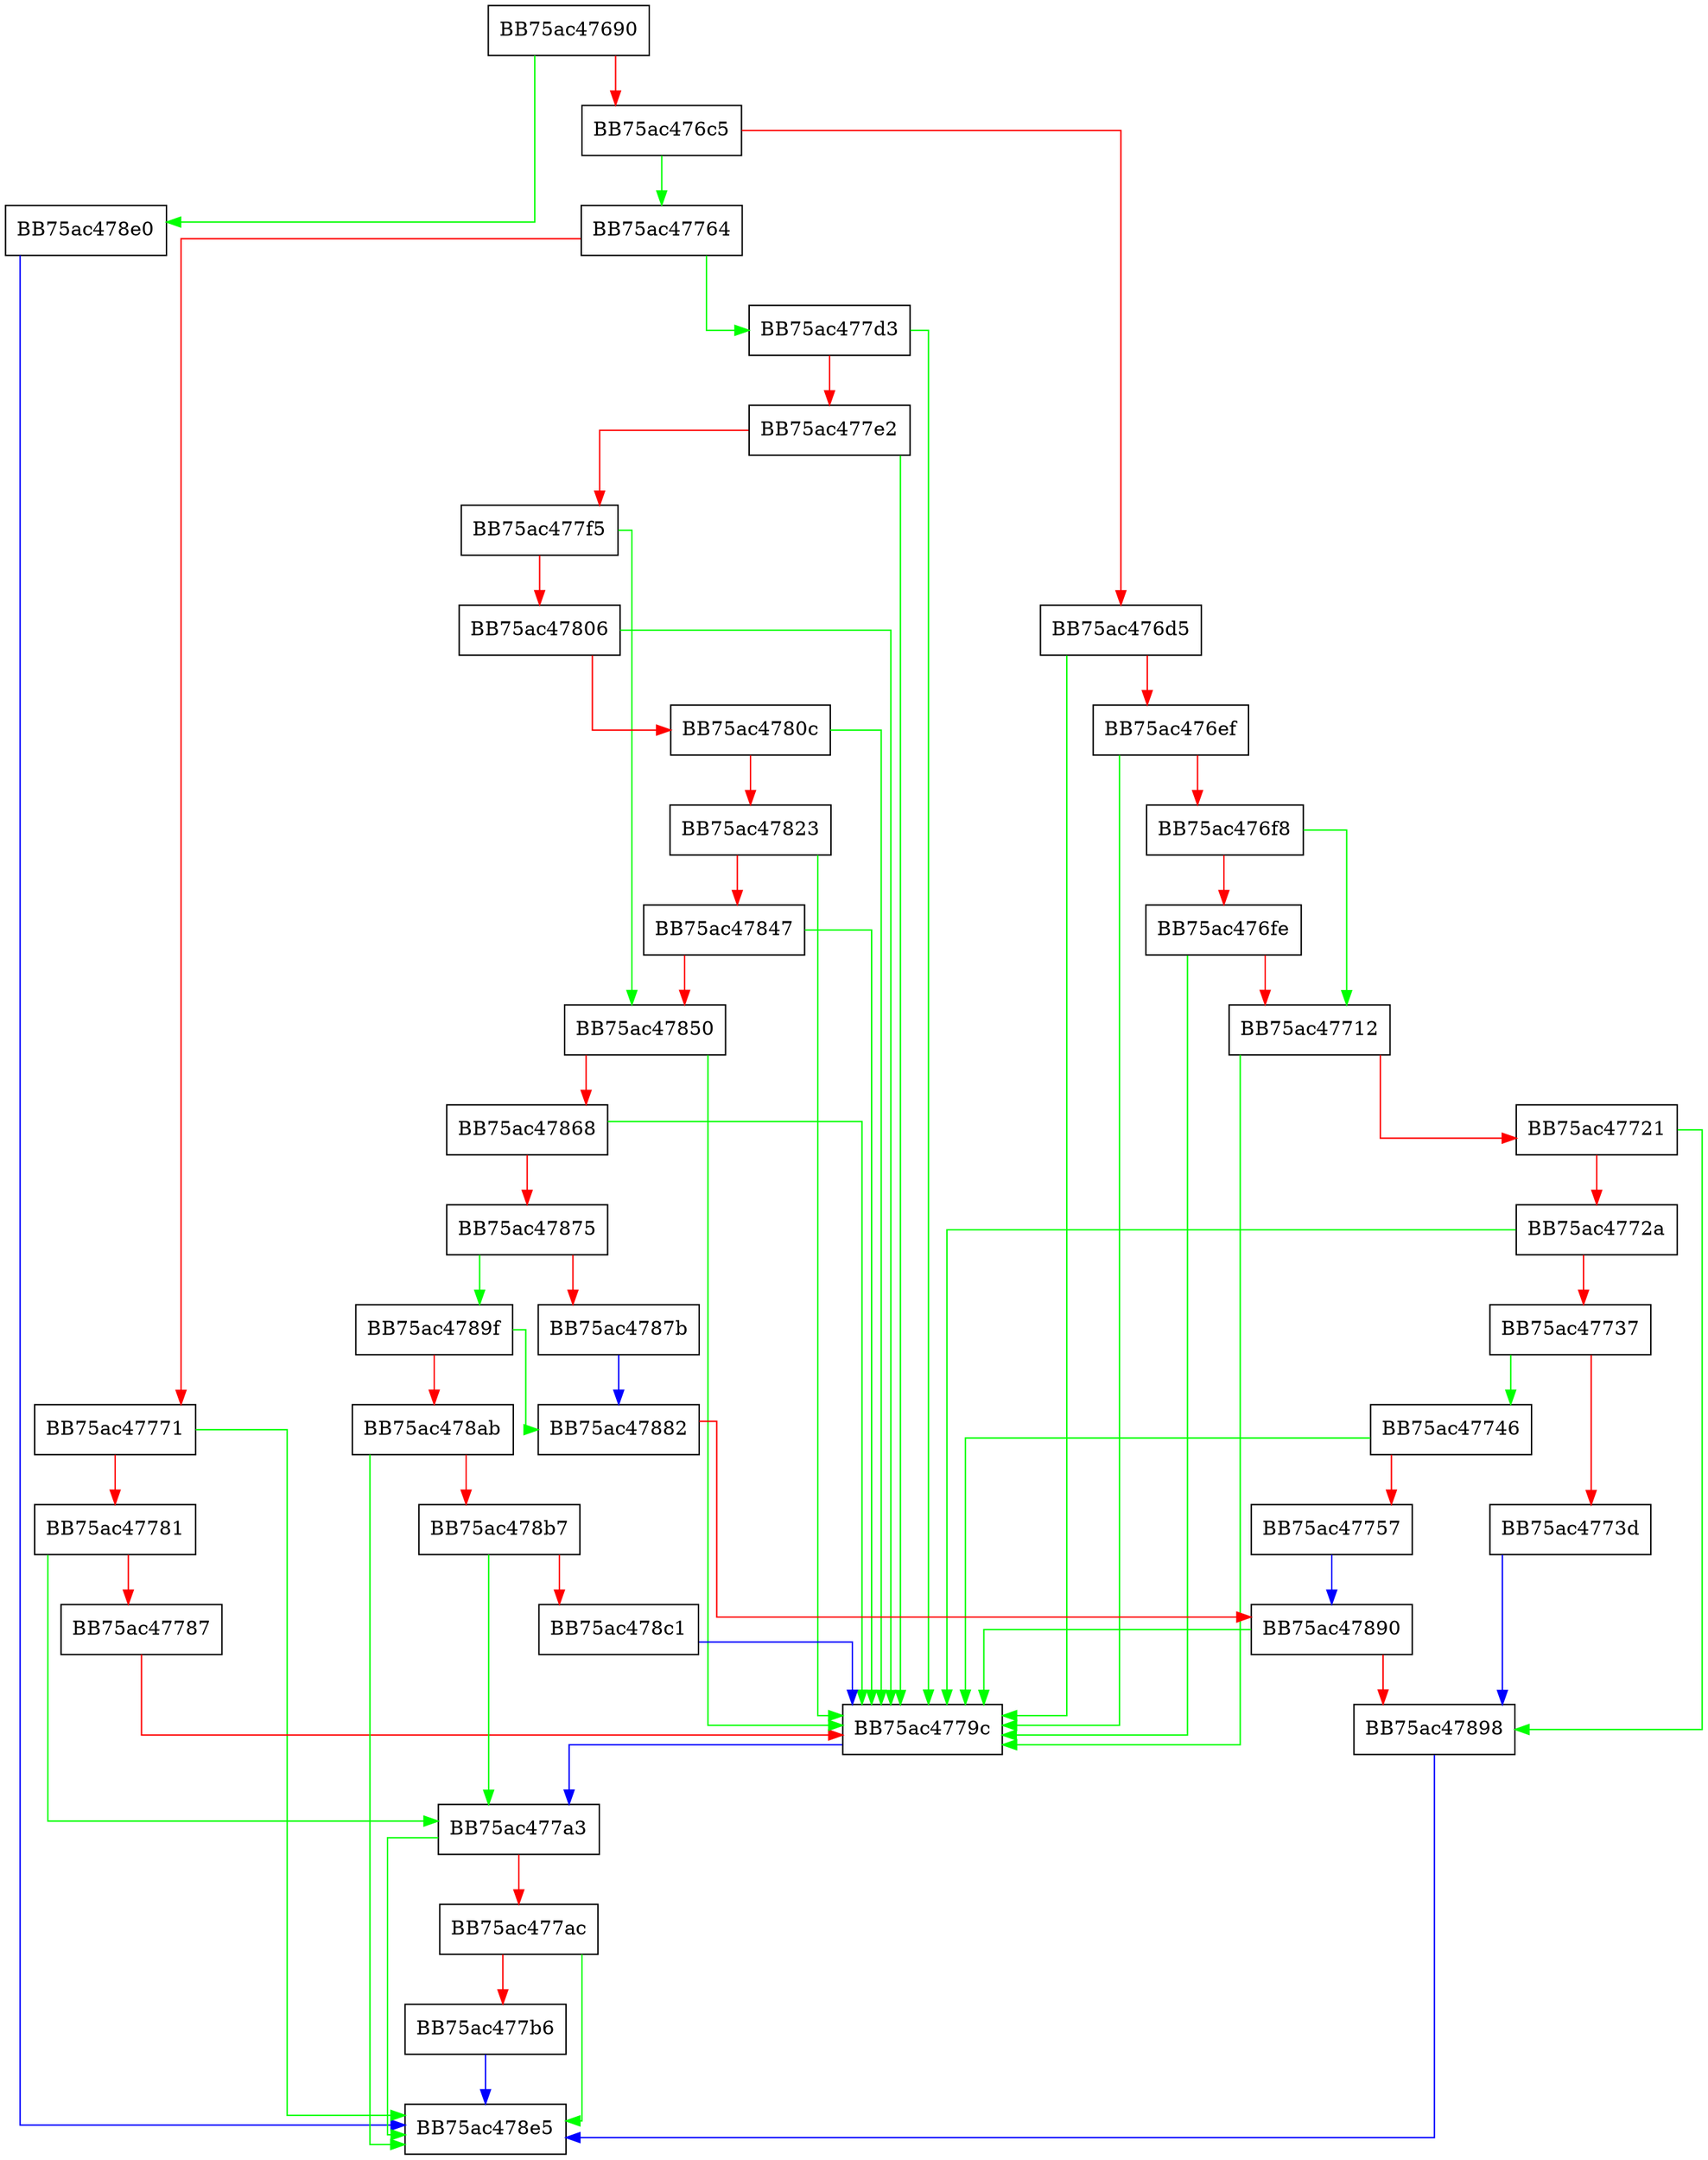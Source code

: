 digraph ReadChild {
  node [shape="box"];
  graph [splines=ortho];
  BB75ac47690 -> BB75ac478e0 [color="green"];
  BB75ac47690 -> BB75ac476c5 [color="red"];
  BB75ac476c5 -> BB75ac47764 [color="green"];
  BB75ac476c5 -> BB75ac476d5 [color="red"];
  BB75ac476d5 -> BB75ac4779c [color="green"];
  BB75ac476d5 -> BB75ac476ef [color="red"];
  BB75ac476ef -> BB75ac4779c [color="green"];
  BB75ac476ef -> BB75ac476f8 [color="red"];
  BB75ac476f8 -> BB75ac47712 [color="green"];
  BB75ac476f8 -> BB75ac476fe [color="red"];
  BB75ac476fe -> BB75ac4779c [color="green"];
  BB75ac476fe -> BB75ac47712 [color="red"];
  BB75ac47712 -> BB75ac4779c [color="green"];
  BB75ac47712 -> BB75ac47721 [color="red"];
  BB75ac47721 -> BB75ac47898 [color="green"];
  BB75ac47721 -> BB75ac4772a [color="red"];
  BB75ac4772a -> BB75ac4779c [color="green"];
  BB75ac4772a -> BB75ac47737 [color="red"];
  BB75ac47737 -> BB75ac47746 [color="green"];
  BB75ac47737 -> BB75ac4773d [color="red"];
  BB75ac4773d -> BB75ac47898 [color="blue"];
  BB75ac47746 -> BB75ac4779c [color="green"];
  BB75ac47746 -> BB75ac47757 [color="red"];
  BB75ac47757 -> BB75ac47890 [color="blue"];
  BB75ac47764 -> BB75ac477d3 [color="green"];
  BB75ac47764 -> BB75ac47771 [color="red"];
  BB75ac47771 -> BB75ac478e5 [color="green"];
  BB75ac47771 -> BB75ac47781 [color="red"];
  BB75ac47781 -> BB75ac477a3 [color="green"];
  BB75ac47781 -> BB75ac47787 [color="red"];
  BB75ac47787 -> BB75ac4779c [color="red"];
  BB75ac4779c -> BB75ac477a3 [color="blue"];
  BB75ac477a3 -> BB75ac478e5 [color="green"];
  BB75ac477a3 -> BB75ac477ac [color="red"];
  BB75ac477ac -> BB75ac478e5 [color="green"];
  BB75ac477ac -> BB75ac477b6 [color="red"];
  BB75ac477b6 -> BB75ac478e5 [color="blue"];
  BB75ac477d3 -> BB75ac4779c [color="green"];
  BB75ac477d3 -> BB75ac477e2 [color="red"];
  BB75ac477e2 -> BB75ac4779c [color="green"];
  BB75ac477e2 -> BB75ac477f5 [color="red"];
  BB75ac477f5 -> BB75ac47850 [color="green"];
  BB75ac477f5 -> BB75ac47806 [color="red"];
  BB75ac47806 -> BB75ac4779c [color="green"];
  BB75ac47806 -> BB75ac4780c [color="red"];
  BB75ac4780c -> BB75ac4779c [color="green"];
  BB75ac4780c -> BB75ac47823 [color="red"];
  BB75ac47823 -> BB75ac4779c [color="green"];
  BB75ac47823 -> BB75ac47847 [color="red"];
  BB75ac47847 -> BB75ac4779c [color="green"];
  BB75ac47847 -> BB75ac47850 [color="red"];
  BB75ac47850 -> BB75ac4779c [color="green"];
  BB75ac47850 -> BB75ac47868 [color="red"];
  BB75ac47868 -> BB75ac4779c [color="green"];
  BB75ac47868 -> BB75ac47875 [color="red"];
  BB75ac47875 -> BB75ac4789f [color="green"];
  BB75ac47875 -> BB75ac4787b [color="red"];
  BB75ac4787b -> BB75ac47882 [color="blue"];
  BB75ac47882 -> BB75ac47890 [color="red"];
  BB75ac47890 -> BB75ac4779c [color="green"];
  BB75ac47890 -> BB75ac47898 [color="red"];
  BB75ac47898 -> BB75ac478e5 [color="blue"];
  BB75ac4789f -> BB75ac47882 [color="green"];
  BB75ac4789f -> BB75ac478ab [color="red"];
  BB75ac478ab -> BB75ac478e5 [color="green"];
  BB75ac478ab -> BB75ac478b7 [color="red"];
  BB75ac478b7 -> BB75ac477a3 [color="green"];
  BB75ac478b7 -> BB75ac478c1 [color="red"];
  BB75ac478c1 -> BB75ac4779c [color="blue"];
  BB75ac478e0 -> BB75ac478e5 [color="blue"];
}